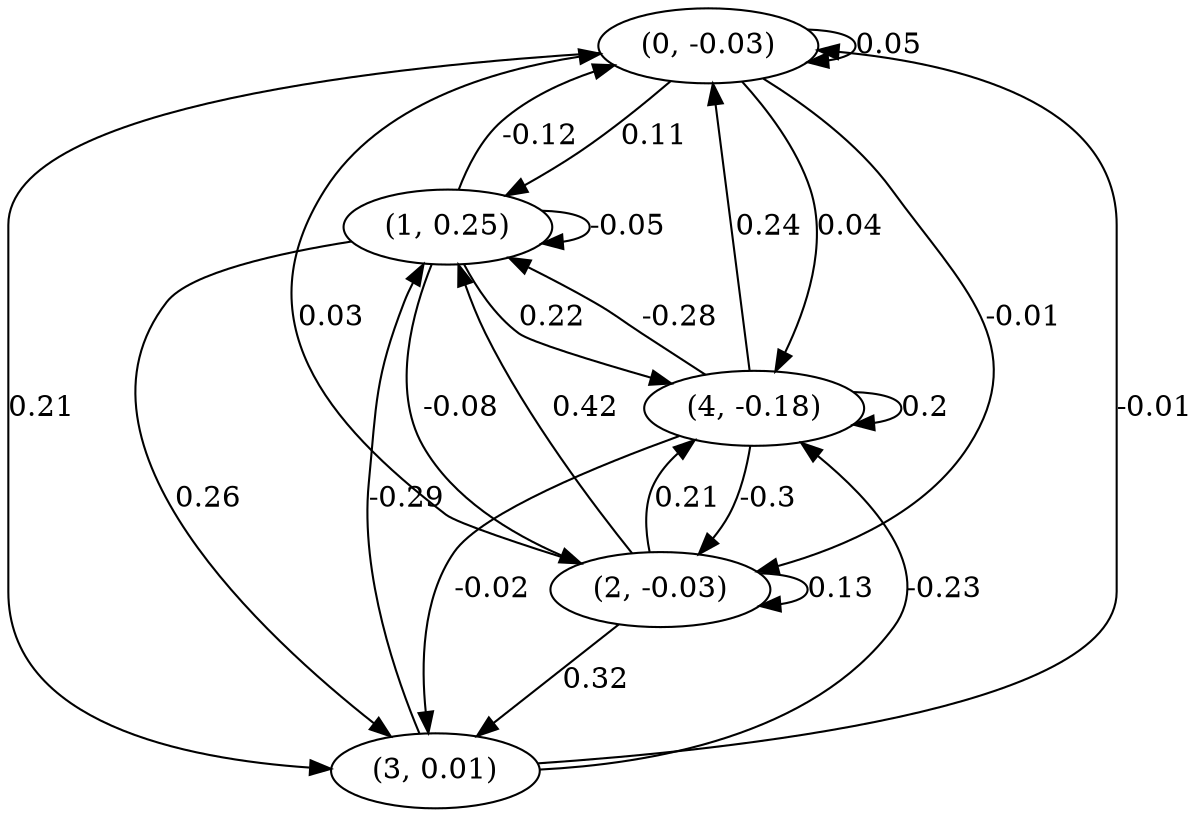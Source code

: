 digraph {
    0 [ label = "(0, -0.03)" ]
    1 [ label = "(1, 0.25)" ]
    2 [ label = "(2, -0.03)" ]
    3 [ label = "(3, 0.01)" ]
    4 [ label = "(4, -0.18)" ]
    0 -> 0 [ label = "0.05" ]
    1 -> 1 [ label = "-0.05" ]
    2 -> 2 [ label = "0.13" ]
    4 -> 4 [ label = "0.2" ]
    1 -> 0 [ label = "-0.12" ]
    2 -> 0 [ label = "0.03" ]
    3 -> 0 [ label = "-0.01" ]
    4 -> 0 [ label = "0.24" ]
    0 -> 1 [ label = "0.11" ]
    2 -> 1 [ label = "0.42" ]
    3 -> 1 [ label = "-0.29" ]
    4 -> 1 [ label = "-0.28" ]
    0 -> 2 [ label = "-0.01" ]
    1 -> 2 [ label = "-0.08" ]
    4 -> 2 [ label = "-0.3" ]
    0 -> 3 [ label = "0.21" ]
    1 -> 3 [ label = "0.26" ]
    2 -> 3 [ label = "0.32" ]
    4 -> 3 [ label = "-0.02" ]
    0 -> 4 [ label = "0.04" ]
    1 -> 4 [ label = "0.22" ]
    2 -> 4 [ label = "0.21" ]
    3 -> 4 [ label = "-0.23" ]
}

